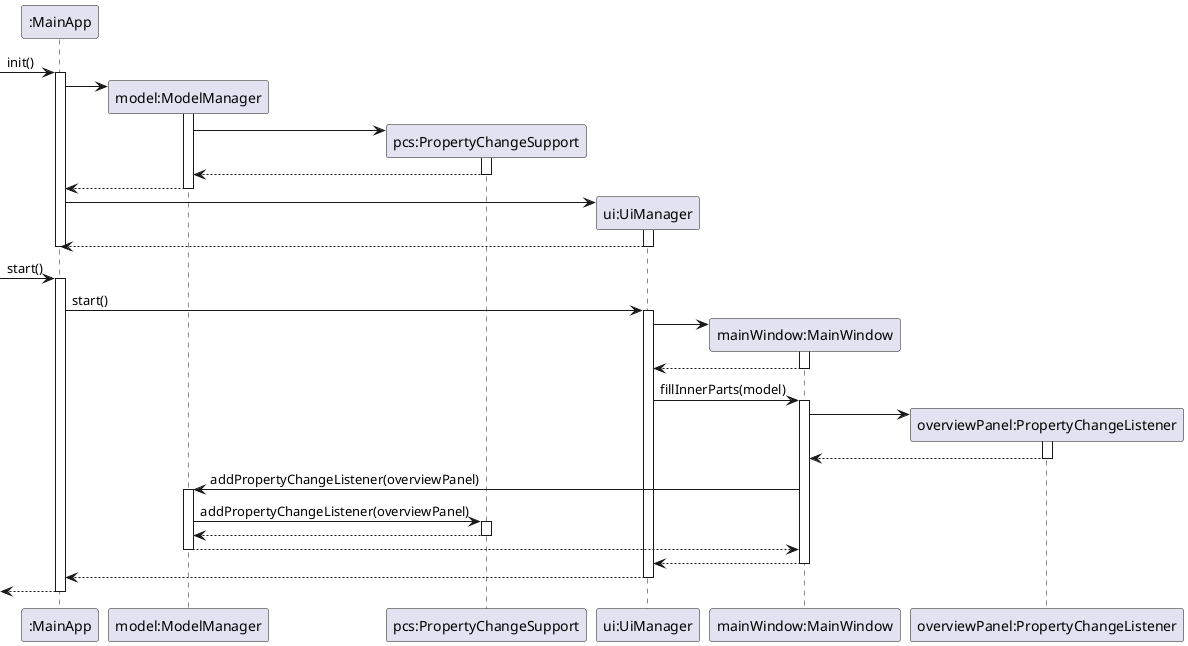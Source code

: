 @startuml
participant ":MainApp" as MainApp
participant "model:ModelManager" as ModelManager
participant "pcs:PropertyChangeSupport" as PropertyChangeSupport
participant "ui:UiManager" as UiManager
participant "mainWindow:MainWindow" as MainWindow
participant "overviewPanel:PropertyChangeListener" as PropertyChangeListener

[-> MainApp : init()
activate MainApp

create ModelManager
MainApp -> ModelManager
activate ModelManager

create PropertyChangeSupport
ModelManager -> PropertyChangeSupport
activate PropertyChangeSupport

PropertyChangeSupport --> ModelManager
deactivate PropertyChangeSupport

ModelManager --> MainApp
deactivate ModelManager

create UiManager
MainApp -> UiManager
activate UiManager

UiManager --> MainApp
deactivate UiManager
deactivate MainApp

[-> MainApp : start()
activate MainApp

MainApp -> UiManager : start()
activate UiManager

create MainWindow
UiManager -> MainWindow
activate MainWindow

MainWindow --> UiManager
deactivate MainWindow

UiManager -> MainWindow : fillInnerParts(model)
activate MainWindow

create PropertyChangeListener
MainWindow -> PropertyChangeListener
activate PropertyChangeListener

PropertyChangeListener --> MainWindow
deactivate PropertyChangeListener

MainWindow -> ModelManager : addPropertyChangeListener(overviewPanel)
activate ModelManager

ModelManager -> PropertyChangeSupport : addPropertyChangeListener(overviewPanel)
activate PropertyChangeSupport

PropertyChangeSupport --> ModelManager
deactivate PropertyChangeSupport

ModelManager --> MainWindow
deactivate ModelManager

MainWindow --> UiManager
deactivate MainWindow

UiManager --> MainApp
deactivate UiManager

[<-- MainApp
deactivate MainApp
@enduml
